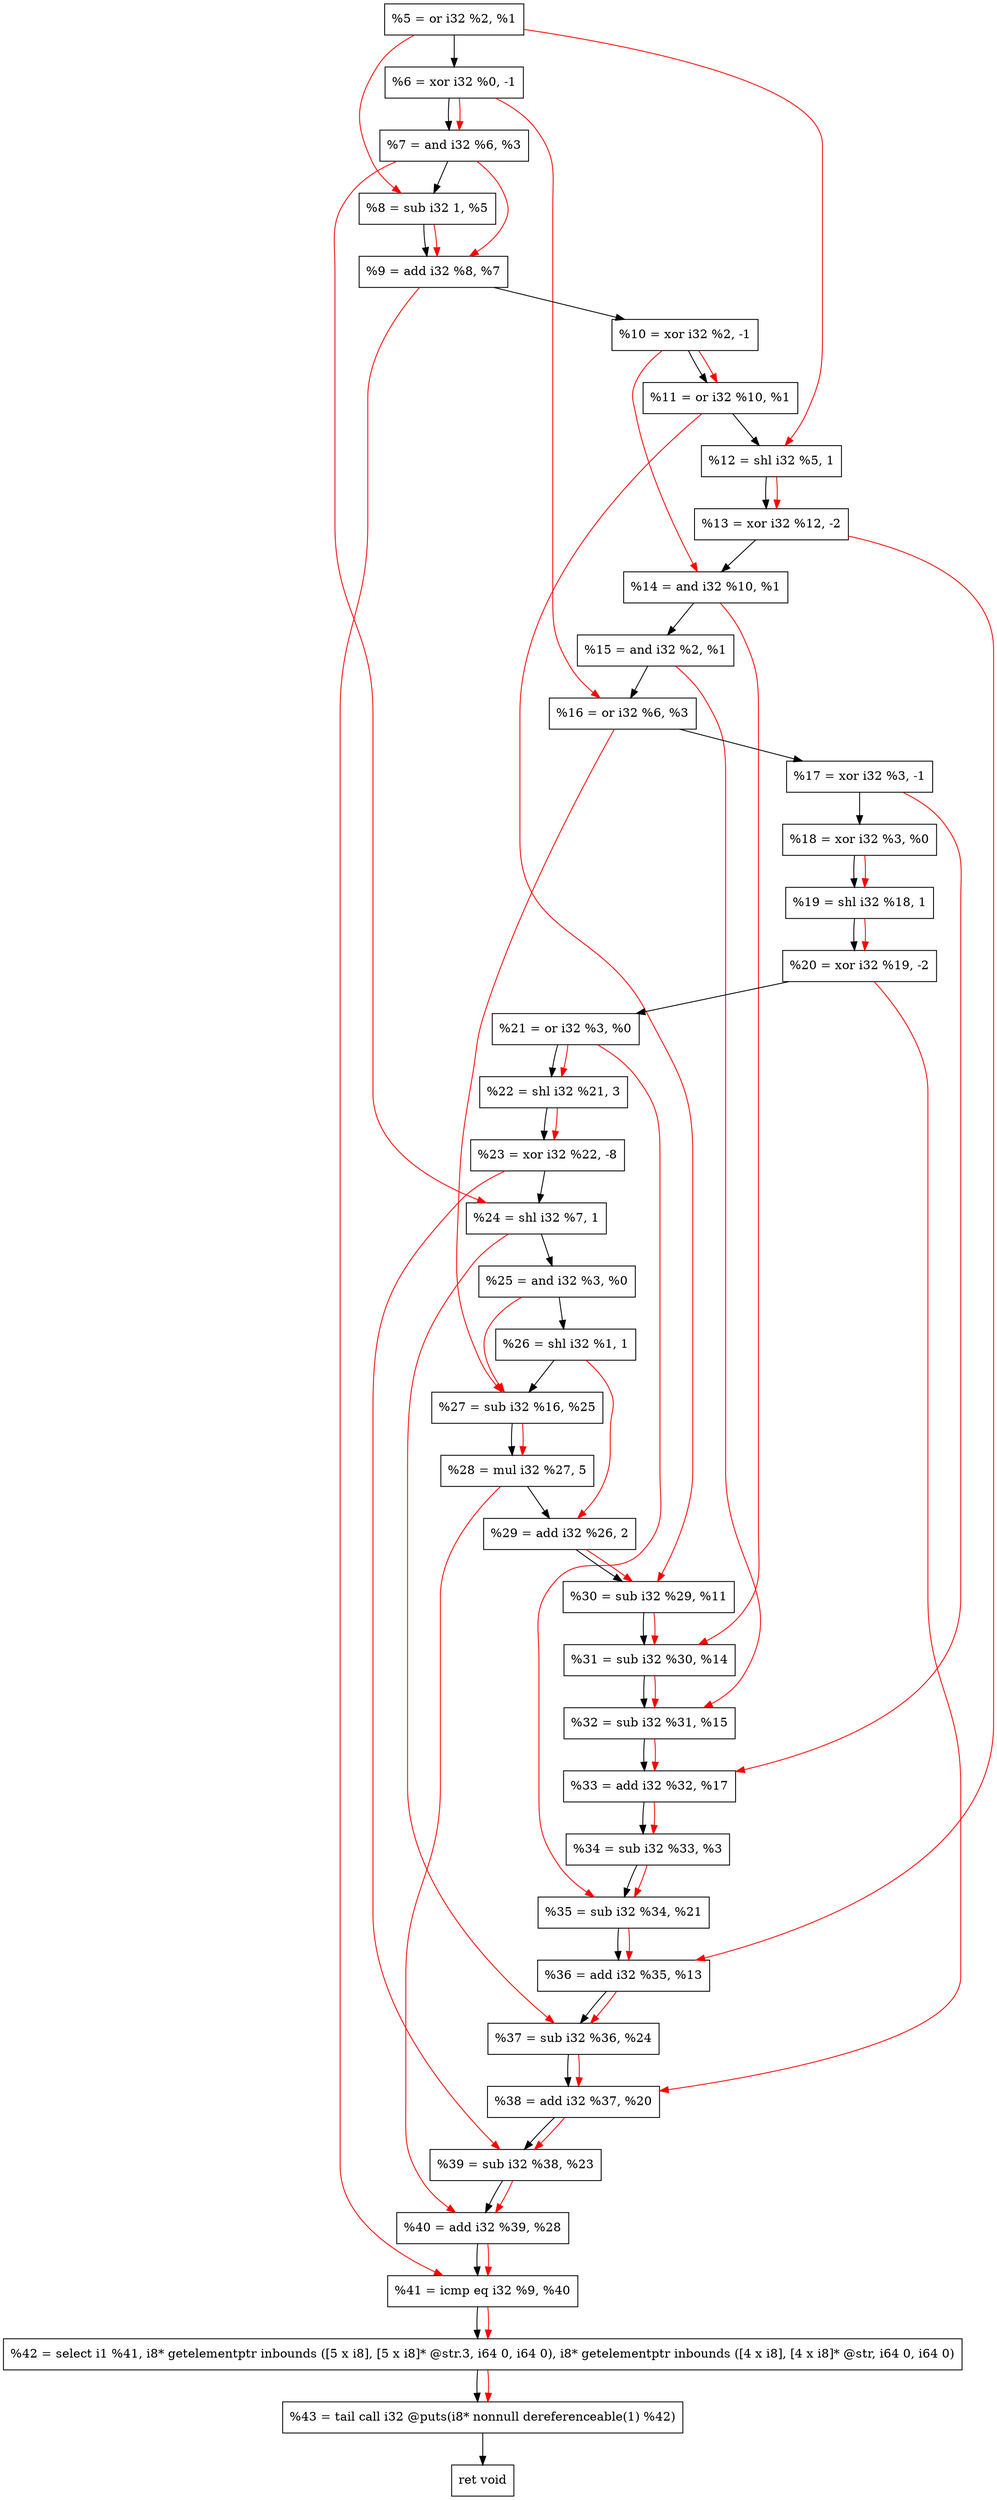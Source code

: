 digraph "DFG for'crackme' function" {
	Node0x928a70[shape=record, label="  %5 = or i32 %2, %1"];
	Node0x9290f0[shape=record, label="  %6 = xor i32 %0, -1"];
	Node0x929160[shape=record, label="  %7 = and i32 %6, %3"];
	Node0x929200[shape=record, label="  %8 = sub i32 1, %5"];
	Node0x929270[shape=record, label="  %9 = add i32 %8, %7"];
	Node0x9292e0[shape=record, label="  %10 = xor i32 %2, -1"];
	Node0x929350[shape=record, label="  %11 = or i32 %10, %1"];
	Node0x9293c0[shape=record, label="  %12 = shl i32 %5, 1"];
	Node0x929460[shape=record, label="  %13 = xor i32 %12, -2"];
	Node0x9294d0[shape=record, label="  %14 = and i32 %10, %1"];
	Node0x929540[shape=record, label="  %15 = and i32 %2, %1"];
	Node0x9295b0[shape=record, label="  %16 = or i32 %6, %3"];
	Node0x929620[shape=record, label="  %17 = xor i32 %3, -1"];
	Node0x929690[shape=record, label="  %18 = xor i32 %3, %0"];
	Node0x929700[shape=record, label="  %19 = shl i32 %18, 1"];
	Node0x929770[shape=record, label="  %20 = xor i32 %19, -2"];
	Node0x9297e0[shape=record, label="  %21 = or i32 %3, %0"];
	Node0x929880[shape=record, label="  %22 = shl i32 %21, 3"];
	Node0x929920[shape=record, label="  %23 = xor i32 %22, -8"];
	Node0x929990[shape=record, label="  %24 = shl i32 %7, 1"];
	Node0x929a00[shape=record, label="  %25 = and i32 %3, %0"];
	Node0x929a70[shape=record, label="  %26 = shl i32 %1, 1"];
	Node0x929ae0[shape=record, label="  %27 = sub i32 %16, %25"];
	Node0x929b80[shape=record, label="  %28 = mul i32 %27, 5"];
	Node0x929c20[shape=record, label="  %29 = add i32 %26, 2"];
	Node0x929c90[shape=record, label="  %30 = sub i32 %29, %11"];
	Node0x929d00[shape=record, label="  %31 = sub i32 %30, %14"];
	Node0x929d70[shape=record, label="  %32 = sub i32 %31, %15"];
	Node0x929ff0[shape=record, label="  %33 = add i32 %32, %17"];
	Node0x92a060[shape=record, label="  %34 = sub i32 %33, %3"];
	Node0x92a0d0[shape=record, label="  %35 = sub i32 %34, %21"];
	Node0x92a140[shape=record, label="  %36 = add i32 %35, %13"];
	Node0x92a1b0[shape=record, label="  %37 = sub i32 %36, %24"];
	Node0x92a220[shape=record, label="  %38 = add i32 %37, %20"];
	Node0x92a290[shape=record, label="  %39 = sub i32 %38, %23"];
	Node0x92a300[shape=record, label="  %40 = add i32 %39, %28"];
	Node0x92a370[shape=record, label="  %41 = icmp eq i32 %9, %40"];
	Node0x8c9268[shape=record, label="  %42 = select i1 %41, i8* getelementptr inbounds ([5 x i8], [5 x i8]* @str.3, i64 0, i64 0), i8* getelementptr inbounds ([4 x i8], [4 x i8]* @str, i64 0, i64 0)"];
	Node0x92a810[shape=record, label="  %43 = tail call i32 @puts(i8* nonnull dereferenceable(1) %42)"];
	Node0x92a860[shape=record, label="  ret void"];
	Node0x928a70 -> Node0x9290f0;
	Node0x9290f0 -> Node0x929160;
	Node0x929160 -> Node0x929200;
	Node0x929200 -> Node0x929270;
	Node0x929270 -> Node0x9292e0;
	Node0x9292e0 -> Node0x929350;
	Node0x929350 -> Node0x9293c0;
	Node0x9293c0 -> Node0x929460;
	Node0x929460 -> Node0x9294d0;
	Node0x9294d0 -> Node0x929540;
	Node0x929540 -> Node0x9295b0;
	Node0x9295b0 -> Node0x929620;
	Node0x929620 -> Node0x929690;
	Node0x929690 -> Node0x929700;
	Node0x929700 -> Node0x929770;
	Node0x929770 -> Node0x9297e0;
	Node0x9297e0 -> Node0x929880;
	Node0x929880 -> Node0x929920;
	Node0x929920 -> Node0x929990;
	Node0x929990 -> Node0x929a00;
	Node0x929a00 -> Node0x929a70;
	Node0x929a70 -> Node0x929ae0;
	Node0x929ae0 -> Node0x929b80;
	Node0x929b80 -> Node0x929c20;
	Node0x929c20 -> Node0x929c90;
	Node0x929c90 -> Node0x929d00;
	Node0x929d00 -> Node0x929d70;
	Node0x929d70 -> Node0x929ff0;
	Node0x929ff0 -> Node0x92a060;
	Node0x92a060 -> Node0x92a0d0;
	Node0x92a0d0 -> Node0x92a140;
	Node0x92a140 -> Node0x92a1b0;
	Node0x92a1b0 -> Node0x92a220;
	Node0x92a220 -> Node0x92a290;
	Node0x92a290 -> Node0x92a300;
	Node0x92a300 -> Node0x92a370;
	Node0x92a370 -> Node0x8c9268;
	Node0x8c9268 -> Node0x92a810;
	Node0x92a810 -> Node0x92a860;
edge [color=red]
	Node0x9290f0 -> Node0x929160;
	Node0x928a70 -> Node0x929200;
	Node0x929200 -> Node0x929270;
	Node0x929160 -> Node0x929270;
	Node0x9292e0 -> Node0x929350;
	Node0x928a70 -> Node0x9293c0;
	Node0x9293c0 -> Node0x929460;
	Node0x9292e0 -> Node0x9294d0;
	Node0x9290f0 -> Node0x9295b0;
	Node0x929690 -> Node0x929700;
	Node0x929700 -> Node0x929770;
	Node0x9297e0 -> Node0x929880;
	Node0x929880 -> Node0x929920;
	Node0x929160 -> Node0x929990;
	Node0x9295b0 -> Node0x929ae0;
	Node0x929a00 -> Node0x929ae0;
	Node0x929ae0 -> Node0x929b80;
	Node0x929a70 -> Node0x929c20;
	Node0x929c20 -> Node0x929c90;
	Node0x929350 -> Node0x929c90;
	Node0x929c90 -> Node0x929d00;
	Node0x9294d0 -> Node0x929d00;
	Node0x929d00 -> Node0x929d70;
	Node0x929540 -> Node0x929d70;
	Node0x929d70 -> Node0x929ff0;
	Node0x929620 -> Node0x929ff0;
	Node0x929ff0 -> Node0x92a060;
	Node0x92a060 -> Node0x92a0d0;
	Node0x9297e0 -> Node0x92a0d0;
	Node0x92a0d0 -> Node0x92a140;
	Node0x929460 -> Node0x92a140;
	Node0x92a140 -> Node0x92a1b0;
	Node0x929990 -> Node0x92a1b0;
	Node0x92a1b0 -> Node0x92a220;
	Node0x929770 -> Node0x92a220;
	Node0x92a220 -> Node0x92a290;
	Node0x929920 -> Node0x92a290;
	Node0x92a290 -> Node0x92a300;
	Node0x929b80 -> Node0x92a300;
	Node0x929270 -> Node0x92a370;
	Node0x92a300 -> Node0x92a370;
	Node0x92a370 -> Node0x8c9268;
	Node0x8c9268 -> Node0x92a810;
}
